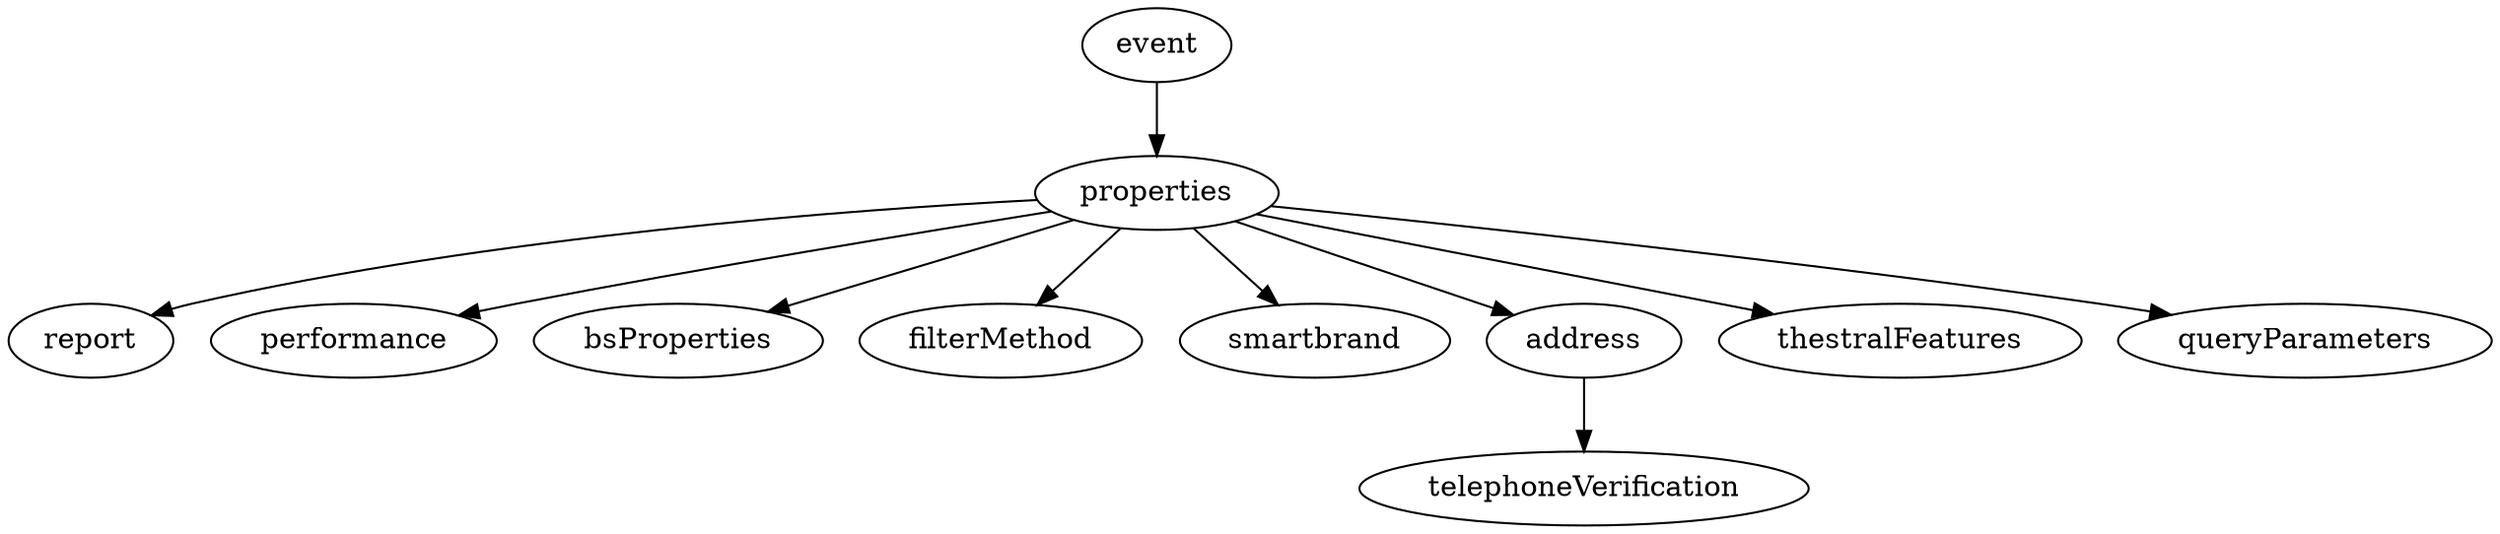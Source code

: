 digraph G {
	properties -> report
	properties -> performance
	properties -> bsProperties
	properties -> filterMethod
	properties -> smartbrand
	address -> telephoneVerification
	event -> properties
	properties -> thestralFeatures
	properties -> address
	properties -> queryParameters
}
